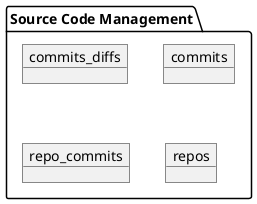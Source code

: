 @startuml
'https://plantuml.com/object-diagram

package "Source Code Management"{
    object "commits_diffs" as commits_diffs
    object "commits" as commits
    object "repo_commits" as repo_commits
    object "repos" as repos

}

@enduml
